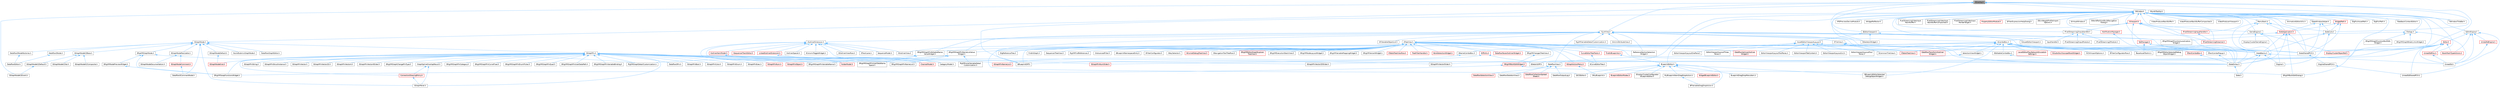 digraph "SOverlay.h"
{
 // INTERACTIVE_SVG=YES
 // LATEX_PDF_SIZE
  bgcolor="transparent";
  edge [fontname=Helvetica,fontsize=10,labelfontname=Helvetica,labelfontsize=10];
  node [fontname=Helvetica,fontsize=10,shape=box,height=0.2,width=0.4];
  Node1 [id="Node000001",label="SOverlay.h",height=0.2,width=0.4,color="gray40", fillcolor="grey60", style="filled", fontcolor="black",tooltip=" "];
  Node1 -> Node2 [id="edge1_Node000001_Node000002",dir="back",color="steelblue1",style="solid",tooltip=" "];
  Node2 [id="Node000002",label="SEditableComboBox.h",height=0.2,width=0.4,color="grey40", fillcolor="white", style="filled",URL="$d0/d8c/SEditableComboBox_8h.html",tooltip=" "];
  Node2 -> Node3 [id="edge2_Node000002_Node000003",dir="back",color="steelblue1",style="solid",tooltip=" "];
  Node3 [id="Node000003",label="SlateExtras.h",height=0.2,width=0.4,color="grey40", fillcolor="white", style="filled",URL="$d8/dec/SlateExtras_8h.html",tooltip=" "];
  Node3 -> Node4 [id="edge3_Node000003_Node000004",dir="back",color="steelblue1",style="solid",tooltip=" "];
  Node4 [id="Node000004",label="Slate.h",height=0.2,width=0.4,color="grey40", fillcolor="white", style="filled",URL="$d2/dc0/Slate_8h.html",tooltip=" "];
  Node1 -> Node5 [id="edge4_Node000001_Node000005",dir="back",color="steelblue1",style="solid",tooltip=" "];
  Node5 [id="Node000005",label="SEditorViewport.h",height=0.2,width=0.4,color="grey40", fillcolor="white", style="filled",URL="$dd/de0/SEditorViewport_8h.html",tooltip=" "];
  Node5 -> Node6 [id="edge5_Node000005_Node000006",dir="back",color="steelblue1",style="solid",tooltip=" "];
  Node6 [id="Node000006",label="AssetEditorViewportLayout.h",height=0.2,width=0.4,color="grey40", fillcolor="white", style="filled",URL="$df/d46/AssetEditorViewportLayout_8h.html",tooltip=" "];
  Node6 -> Node7 [id="edge6_Node000006_Node000007",dir="back",color="steelblue1",style="solid",tooltip=" "];
  Node7 [id="Node000007",label="BaseAssetToolkit.h",height=0.2,width=0.4,color="grey40", fillcolor="white", style="filled",URL="$d4/d85/BaseAssetToolkit_8h.html",tooltip=" "];
  Node6 -> Node8 [id="edge7_Node000006_Node000008",dir="back",color="steelblue1",style="solid",tooltip=" "];
  Node8 [id="Node000008",label="EditorViewportLayout2x2.h",height=0.2,width=0.4,color="grey40", fillcolor="white", style="filled",URL="$df/dbd/EditorViewportLayout2x2_8h.html",tooltip=" "];
  Node6 -> Node9 [id="edge8_Node000006_Node000009",dir="back",color="steelblue1",style="solid",tooltip=" "];
  Node9 [id="Node000009",label="EditorViewportLayoutFour\lPanes.h",height=0.2,width=0.4,color="grey40", fillcolor="white", style="filled",URL="$d4/d84/EditorViewportLayoutFourPanes_8h.html",tooltip=" "];
  Node6 -> Node10 [id="edge9_Node000006_Node000010",dir="back",color="steelblue1",style="solid",tooltip=" "];
  Node10 [id="Node000010",label="EditorViewportLayoutOnePane.h",height=0.2,width=0.4,color="grey40", fillcolor="white", style="filled",URL="$d2/da6/EditorViewportLayoutOnePane_8h.html",tooltip=" "];
  Node6 -> Node11 [id="edge10_Node000006_Node000011",dir="back",color="steelblue1",style="solid",tooltip=" "];
  Node11 [id="Node000011",label="EditorViewportLayoutThree\lPanes.h",height=0.2,width=0.4,color="grey40", fillcolor="white", style="filled",URL="$d2/d25/EditorViewportLayoutThreePanes_8h.html",tooltip=" "];
  Node6 -> Node12 [id="edge11_Node000006_Node000012",dir="back",color="steelblue1",style="solid",tooltip=" "];
  Node12 [id="Node000012",label="EditorViewportLayoutTwoPanes.h",height=0.2,width=0.4,color="grey40", fillcolor="white", style="filled",URL="$dc/d66/EditorViewportLayoutTwoPanes_8h.html",tooltip=" "];
  Node6 -> Node13 [id="edge12_Node000006_Node000013",dir="back",color="steelblue1",style="solid",tooltip=" "];
  Node13 [id="Node000013",label="EditorViewportTabContent.h",height=0.2,width=0.4,color="grey40", fillcolor="white", style="filled",URL="$d9/da4/EditorViewportTabContent_8h.html",tooltip=" "];
  Node5 -> Node14 [id="edge13_Node000005_Node000014",dir="back",color="steelblue1",style="solid",tooltip=" "];
  Node14 [id="Node000014",label="SAssetEditorViewport.h",height=0.2,width=0.4,color="grey40", fillcolor="white", style="filled",URL="$df/d5a/SAssetEditorViewport_8h.html",tooltip=" "];
  Node5 -> Node15 [id="edge14_Node000005_Node000015",dir="back",color="steelblue1",style="solid",tooltip=" "];
  Node15 [id="Node000015",label="SSkeletonWidget.h",height=0.2,width=0.4,color="grey40", fillcolor="white", style="filled",URL="$dd/da7/SSkeletonWidget_8h.html",tooltip=" "];
  Node1 -> Node16 [id="edge15_Node000001_Node000016",dir="back",color="steelblue1",style="solid",tooltip=" "];
  Node16 [id="Node000016",label="SGraphNode.h",height=0.2,width=0.4,color="grey40", fillcolor="white", style="filled",URL="$d2/d30/SGraphNode_8h.html",tooltip=" "];
  Node16 -> Node17 [id="edge16_Node000016_Node000017",dir="back",color="steelblue1",style="solid",tooltip=" "];
  Node17 [id="Node000017",label="DataflowGraphEditor.h",height=0.2,width=0.4,color="grey40", fillcolor="white", style="filled",URL="$d4/dfa/DataflowGraphEditor_8h.html",tooltip=" "];
  Node16 -> Node18 [id="edge17_Node000016_Node000018",dir="back",color="steelblue1",style="solid",tooltip=" "];
  Node18 [id="Node000018",label="DataflowSCommentNode.h",height=0.2,width=0.4,color="grey40", fillcolor="white", style="filled",URL="$de/dd7/DataflowSCommentNode_8h.html",tooltip=" "];
  Node16 -> Node19 [id="edge18_Node000016_Node000019",dir="back",color="steelblue1",style="solid",tooltip=" "];
  Node19 [id="Node000019",label="DataflowSNode.h",height=0.2,width=0.4,color="grey40", fillcolor="white", style="filled",URL="$d8/d5a/DataflowSNode_8h.html",tooltip=" "];
  Node19 -> Node20 [id="edge19_Node000019_Node000020",dir="back",color="steelblue1",style="solid",tooltip=" "];
  Node20 [id="Node000020",label="DataflowEditor.h",height=0.2,width=0.4,color="grey40", fillcolor="white", style="filled",URL="$d9/d93/DataflowEditor_8h.html",tooltip=" "];
  Node16 -> Node21 [id="edge20_Node000016_Node000021",dir="back",color="steelblue1",style="solid",tooltip=" "];
  Node21 [id="Node000021",label="DataflowSNodeFactories.h",height=0.2,width=0.4,color="grey40", fillcolor="white", style="filled",URL="$dc/d28/DataflowSNodeFactories_8h.html",tooltip=" "];
  Node21 -> Node20 [id="edge21_Node000021_Node000020",dir="back",color="steelblue1",style="solid",tooltip=" "];
  Node16 -> Node22 [id="edge22_Node000016_Node000022",dir="back",color="steelblue1",style="solid",tooltip=" "];
  Node22 [id="Node000022",label="SGraphNodeDefault.h",height=0.2,width=0.4,color="grey40", fillcolor="white", style="filled",URL="$de/daa/SGraphNodeDefault_8h.html",tooltip=" "];
  Node22 -> Node23 [id="edge23_Node000022_Node000023",dir="back",color="steelblue1",style="solid",tooltip=" "];
  Node23 [id="Node000023",label="SGraphNodeKnot.h",height=0.2,width=0.4,color="red", fillcolor="#FFF0F0", style="filled",URL="$da/da5/SGraphNodeKnot_8h.html",tooltip=" "];
  Node16 -> Node25 [id="edge24_Node000016_Node000025",dir="back",color="steelblue1",style="solid",tooltip=" "];
  Node25 [id="Node000025",label="SGraphNodeK2Base.h",height=0.2,width=0.4,color="grey40", fillcolor="white", style="filled",URL="$de/d4a/SGraphNodeK2Base_8h.html",tooltip=" "];
  Node25 -> Node26 [id="edge25_Node000025_Node000026",dir="back",color="steelblue1",style="solid",tooltip=" "];
  Node26 [id="Node000026",label="SGraphNodeK2Composite.h",height=0.2,width=0.4,color="grey40", fillcolor="white", style="filled",URL="$d9/d1f/SGraphNodeK2Composite_8h.html",tooltip=" "];
  Node25 -> Node27 [id="edge26_Node000025_Node000027",dir="back",color="steelblue1",style="solid",tooltip=" "];
  Node27 [id="Node000027",label="SGraphNodeK2Default.h",height=0.2,width=0.4,color="grey40", fillcolor="white", style="filled",URL="$d6/dba/SGraphNodeK2Default_8h.html",tooltip=" "];
  Node27 -> Node28 [id="edge27_Node000027_Node000028",dir="back",color="steelblue1",style="solid",tooltip=" "];
  Node28 [id="Node000028",label="SGraphNodeK2Event.h",height=0.2,width=0.4,color="grey40", fillcolor="white", style="filled",URL="$de/d09/SGraphNodeK2Event_8h.html",tooltip=" "];
  Node25 -> Node29 [id="edge28_Node000025_Node000029",dir="back",color="steelblue1",style="solid",tooltip=" "];
  Node29 [id="Node000029",label="SGraphNodeK2Var.h",height=0.2,width=0.4,color="grey40", fillcolor="white", style="filled",URL="$d3/d75/SGraphNodeK2Var_8h.html",tooltip=" "];
  Node16 -> Node30 [id="edge29_Node000016_Node000030",dir="back",color="steelblue1",style="solid",tooltip=" "];
  Node30 [id="Node000030",label="SGraphNodeResizable.h",height=0.2,width=0.4,color="grey40", fillcolor="white", style="filled",URL="$da/d09/SGraphNodeResizable_8h.html",tooltip=" "];
  Node30 -> Node31 [id="edge30_Node000030_Node000031",dir="back",color="steelblue1",style="solid",tooltip=" "];
  Node31 [id="Node000031",label="SGraphNodeComment.h",height=0.2,width=0.4,color="red", fillcolor="#FFF0F0", style="filled",URL="$d7/db6/SGraphNodeComment_8h.html",tooltip=" "];
  Node31 -> Node18 [id="edge31_Node000031_Node000018",dir="back",color="steelblue1",style="solid",tooltip=" "];
  Node30 -> Node33 [id="edge32_Node000030_Node000033",dir="back",color="steelblue1",style="solid",tooltip=" "];
  Node33 [id="Node000033",label="SGraphNodeDocumentation.h",height=0.2,width=0.4,color="grey40", fillcolor="white", style="filled",URL="$de/d42/SGraphNodeDocumentation_8h.html",tooltip=" "];
  Node16 -> Node34 [id="edge33_Node000016_Node000034",dir="back",color="steelblue1",style="solid",tooltip=" "];
  Node34 [id="Node000034",label="SGraphPanel.h",height=0.2,width=0.4,color="grey40", fillcolor="white", style="filled",URL="$d2/dcf/SGraphPanel_8h.html",tooltip=" "];
  Node16 -> Node35 [id="edge34_Node000016_Node000035",dir="back",color="steelblue1",style="solid",tooltip=" "];
  Node35 [id="Node000035",label="SGraphPin.h",height=0.2,width=0.4,color="grey40", fillcolor="white", style="filled",URL="$d1/dd1/SGraphPin_8h.html",tooltip=" "];
  Node35 -> Node36 [id="edge35_Node000035_Node000036",dir="back",color="steelblue1",style="solid",tooltip=" "];
  Node36 [id="Node000036",label="ConnectionDrawingPolicy.h",height=0.2,width=0.4,color="red", fillcolor="#FFF0F0", style="filled",URL="$d5/dc8/ConnectionDrawingPolicy_8h.html",tooltip=" "];
  Node36 -> Node34 [id="edge36_Node000036_Node000034",dir="back",color="steelblue1",style="solid",tooltip=" "];
  Node35 -> Node41 [id="edge37_Node000035_Node000041",dir="back",color="steelblue1",style="solid",tooltip=" "];
  Node41 [id="Node000041",label="DataflowSPin.h",height=0.2,width=0.4,color="grey40", fillcolor="white", style="filled",URL="$d2/de1/DataflowSPin_8h.html",tooltip=" "];
  Node35 -> Node42 [id="edge38_Node000035_Node000042",dir="back",color="steelblue1",style="solid",tooltip=" "];
  Node42 [id="Node000042",label="GraphSplineOverlapResult.h",height=0.2,width=0.4,color="grey40", fillcolor="white", style="filled",URL="$dc/d14/GraphSplineOverlapResult_8h.html",tooltip=" "];
  Node42 -> Node36 [id="edge39_Node000042_Node000036",dir="back",color="steelblue1",style="solid",tooltip=" "];
  Node42 -> Node34 [id="edge40_Node000042_Node000034",dir="back",color="steelblue1",style="solid",tooltip=" "];
  Node35 -> Node43 [id="edge41_Node000035_Node000043",dir="back",color="steelblue1",style="solid",tooltip=" "];
  Node43 [id="Node000043",label="RigVMGraphDetailCustomization.h",height=0.2,width=0.4,color="grey40", fillcolor="white", style="filled",URL="$da/d8c/RigVMGraphDetailCustomization_8h.html",tooltip=" "];
  Node35 -> Node23 [id="edge42_Node000035_Node000023",dir="back",color="steelblue1",style="solid",tooltip=" "];
  Node35 -> Node34 [id="edge43_Node000035_Node000034",dir="back",color="steelblue1",style="solid",tooltip=" "];
  Node35 -> Node44 [id="edge44_Node000035_Node000044",dir="back",color="steelblue1",style="solid",tooltip=" "];
  Node44 [id="Node000044",label="SGraphPinBool.h",height=0.2,width=0.4,color="grey40", fillcolor="white", style="filled",URL="$d8/d82/SGraphPinBool_8h.html",tooltip=" "];
  Node35 -> Node45 [id="edge45_Node000035_Node000045",dir="back",color="steelblue1",style="solid",tooltip=" "];
  Node45 [id="Node000045",label="SGraphPinColor.h",height=0.2,width=0.4,color="grey40", fillcolor="white", style="filled",URL="$dd/d8d/SGraphPinColor_8h.html",tooltip=" "];
  Node35 -> Node46 [id="edge46_Node000035_Node000046",dir="back",color="steelblue1",style="solid",tooltip=" "];
  Node46 [id="Node000046",label="SGraphPinEnum.h",height=0.2,width=0.4,color="grey40", fillcolor="white", style="filled",URL="$dc/d1a/SGraphPinEnum_8h.html",tooltip=" "];
  Node35 -> Node47 [id="edge47_Node000035_Node000047",dir="back",color="steelblue1",style="solid",tooltip=" "];
  Node47 [id="Node000047",label="SGraphPinExec.h",height=0.2,width=0.4,color="grey40", fillcolor="white", style="filled",URL="$d1/d4c/SGraphPinExec_8h.html",tooltip=" "];
  Node35 -> Node48 [id="edge48_Node000035_Node000048",dir="back",color="steelblue1",style="solid",tooltip=" "];
  Node48 [id="Node000048",label="SGraphPinNameList.h",height=0.2,width=0.4,color="red", fillcolor="#FFF0F0", style="filled",URL="$d4/d09/SGraphPinNameList_8h.html",tooltip=" "];
  Node35 -> Node50 [id="edge49_Node000035_Node000050",dir="back",color="steelblue1",style="solid",tooltip=" "];
  Node50 [id="Node000050",label="SGraphPinNum.h",height=0.2,width=0.4,color="red", fillcolor="#FFF0F0", style="filled",URL="$d7/da4/SGraphPinNum_8h.html",tooltip=" "];
  Node35 -> Node52 [id="edge50_Node000035_Node000052",dir="back",color="steelblue1",style="solid",tooltip=" "];
  Node52 [id="Node000052",label="SGraphPinNumSlider.h",height=0.2,width=0.4,color="red", fillcolor="#FFF0F0", style="filled",URL="$d5/d00/SGraphPinNumSlider_8h.html",tooltip=" "];
  Node35 -> Node54 [id="edge51_Node000035_Node000054",dir="back",color="steelblue1",style="solid",tooltip=" "];
  Node54 [id="Node000054",label="SGraphPinObject.h",height=0.2,width=0.4,color="red", fillcolor="#FFF0F0", style="filled",URL="$da/dd6/SGraphPinObject_8h.html",tooltip=" "];
  Node35 -> Node56 [id="edge52_Node000035_Node000056",dir="back",color="steelblue1",style="solid",tooltip=" "];
  Node56 [id="Node000056",label="SGraphPinString.h",height=0.2,width=0.4,color="grey40", fillcolor="white", style="filled",URL="$d0/d49/SGraphPinString_8h.html",tooltip=" "];
  Node35 -> Node57 [id="edge53_Node000035_Node000057",dir="back",color="steelblue1",style="solid",tooltip=" "];
  Node57 [id="Node000057",label="SGraphPinStructInstance.h",height=0.2,width=0.4,color="grey40", fillcolor="white", style="filled",URL="$db/d8b/SGraphPinStructInstance_8h.html",tooltip=" "];
  Node35 -> Node58 [id="edge54_Node000035_Node000058",dir="back",color="steelblue1",style="solid",tooltip=" "];
  Node58 [id="Node000058",label="SGraphPinVector.h",height=0.2,width=0.4,color="grey40", fillcolor="white", style="filled",URL="$d8/de7/SGraphPinVector_8h.html",tooltip=" "];
  Node35 -> Node59 [id="edge55_Node000035_Node000059",dir="back",color="steelblue1",style="solid",tooltip=" "];
  Node59 [id="Node000059",label="SGraphPinVector2D.h",height=0.2,width=0.4,color="grey40", fillcolor="white", style="filled",URL="$d7/d67/SGraphPinVector2D_8h.html",tooltip=" "];
  Node35 -> Node60 [id="edge56_Node000035_Node000060",dir="back",color="steelblue1",style="solid",tooltip=" "];
  Node60 [id="Node000060",label="SGraphPinVector2DSlider.h",height=0.2,width=0.4,color="grey40", fillcolor="white", style="filled",URL="$d7/d05/SGraphPinVector2DSlider_8h.html",tooltip=" "];
  Node35 -> Node61 [id="edge57_Node000035_Node000061",dir="back",color="steelblue1",style="solid",tooltip=" "];
  Node61 [id="Node000061",label="SGraphPinVector4.h",height=0.2,width=0.4,color="grey40", fillcolor="white", style="filled",URL="$d4/d94/SGraphPinVector4_8h.html",tooltip=" "];
  Node35 -> Node62 [id="edge58_Node000035_Node000062",dir="back",color="steelblue1",style="solid",tooltip=" "];
  Node62 [id="Node000062",label="SGraphPinVector4Slider.h",height=0.2,width=0.4,color="grey40", fillcolor="white", style="filled",URL="$d9/db8/SGraphPinVector4Slider_8h.html",tooltip=" "];
  Node35 -> Node63 [id="edge59_Node000035_Node000063",dir="back",color="steelblue1",style="solid",tooltip=" "];
  Node63 [id="Node000063",label="SGraphPinVectorSlider.h",height=0.2,width=0.4,color="grey40", fillcolor="white", style="filled",URL="$dc/d38/SGraphPinVectorSlider_8h.html",tooltip=" "];
  Node35 -> Node64 [id="edge60_Node000035_Node000064",dir="back",color="steelblue1",style="solid",tooltip=" "];
  Node64 [id="Node000064",label="SRigVMGraphChangePinType.h",height=0.2,width=0.4,color="grey40", fillcolor="white", style="filled",URL="$d4/da7/SRigVMGraphChangePinType_8h.html",tooltip=" "];
  Node35 -> Node65 [id="edge61_Node000035_Node000065",dir="back",color="steelblue1",style="solid",tooltip=" "];
  Node65 [id="Node000065",label="SRigVMGraphPinCategory.h",height=0.2,width=0.4,color="grey40", fillcolor="white", style="filled",URL="$da/d67/SRigVMGraphPinCategory_8h.html",tooltip=" "];
  Node35 -> Node66 [id="edge62_Node000035_Node000066",dir="back",color="steelblue1",style="solid",tooltip=" "];
  Node66 [id="Node000066",label="SRigVMGraphPinCurveFloat.h",height=0.2,width=0.4,color="grey40", fillcolor="white", style="filled",URL="$d3/d13/SRigVMGraphPinCurveFloat_8h.html",tooltip=" "];
  Node35 -> Node67 [id="edge63_Node000035_Node000067",dir="back",color="steelblue1",style="solid",tooltip=" "];
  Node67 [id="Node000067",label="SRigVMGraphPinEnumPicker.h",height=0.2,width=0.4,color="grey40", fillcolor="white", style="filled",URL="$d9/dd1/SRigVMGraphPinEnumPicker_8h.html",tooltip=" "];
  Node35 -> Node68 [id="edge64_Node000035_Node000068",dir="back",color="steelblue1",style="solid",tooltip=" "];
  Node68 [id="Node000068",label="SRigVMGraphPinNameList.h",height=0.2,width=0.4,color="grey40", fillcolor="white", style="filled",URL="$d7/dfc/SRigVMGraphPinNameList_8h.html",tooltip=" "];
  Node35 -> Node69 [id="edge65_Node000035_Node000069",dir="back",color="steelblue1",style="solid",tooltip=" "];
  Node69 [id="Node000069",label="SRigVMGraphPinQuat.h",height=0.2,width=0.4,color="grey40", fillcolor="white", style="filled",URL="$de/dda/SRigVMGraphPinQuat_8h.html",tooltip=" "];
  Node35 -> Node70 [id="edge66_Node000035_Node000070",dir="back",color="steelblue1",style="solid",tooltip=" "];
  Node70 [id="Node000070",label="SRigVMGraphPinUserDataName\lSpace.h",height=0.2,width=0.4,color="grey40", fillcolor="white", style="filled",URL="$d7/dfd/SRigVMGraphPinUserDataNameSpace_8h.html",tooltip=" "];
  Node35 -> Node71 [id="edge67_Node000035_Node000071",dir="back",color="steelblue1",style="solid",tooltip=" "];
  Node71 [id="Node000071",label="SRigVMGraphPinUserDataPath.h",height=0.2,width=0.4,color="grey40", fillcolor="white", style="filled",URL="$d5/d31/SRigVMGraphPinUserDataPath_8h.html",tooltip=" "];
  Node35 -> Node72 [id="edge68_Node000035_Node000072",dir="back",color="steelblue1",style="solid",tooltip=" "];
  Node72 [id="Node000072",label="SRigVMGraphPinVariableBinding.h",height=0.2,width=0.4,color="grey40", fillcolor="white", style="filled",URL="$db/dca/SRigVMGraphPinVariableBinding_8h.html",tooltip=" "];
  Node35 -> Node73 [id="edge69_Node000035_Node000073",dir="back",color="steelblue1",style="solid",tooltip=" "];
  Node73 [id="Node000073",label="SRigVMGraphPinVariableName.h",height=0.2,width=0.4,color="grey40", fillcolor="white", style="filled",URL="$d0/da1/SRigVMGraphPinVariableName_8h.html",tooltip=" "];
  Node35 -> Node74 [id="edge70_Node000035_Node000074",dir="back",color="steelblue1",style="solid",tooltip=" "];
  Node74 [id="Node000074",label="SRigVMSwapFunctionsWidget.h",height=0.2,width=0.4,color="grey40", fillcolor="white", style="filled",URL="$d0/da2/SRigVMSwapFunctionsWidget_8h.html",tooltip=" "];
  Node16 -> Node75 [id="edge71_Node000016_Node000075",dir="back",color="steelblue1",style="solid",tooltip=" "];
  Node75 [id="Node000075",label="SRigVMGraphNode.h",height=0.2,width=0.4,color="grey40", fillcolor="white", style="filled",URL="$d0/d1e/SRigVMGraphNode_8h.html",tooltip=" "];
  Node75 -> Node43 [id="edge72_Node000075_Node000043",dir="back",color="steelblue1",style="solid",tooltip=" "];
  Node75 -> Node76 [id="edge73_Node000075_Node000076",dir="back",color="steelblue1",style="solid",tooltip=" "];
  Node76 [id="Node000076",label="SRigVMNodePreviewWidget.h",height=0.2,width=0.4,color="grey40", fillcolor="white", style="filled",URL="$d5/d72/SRigVMNodePreviewWidget_8h.html",tooltip=" "];
  Node76 -> Node74 [id="edge74_Node000076_Node000074",dir="back",color="steelblue1",style="solid",tooltip=" "];
  Node75 -> Node74 [id="edge75_Node000075_Node000074",dir="back",color="steelblue1",style="solid",tooltip=" "];
  Node16 -> Node77 [id="edge76_Node000016_Node000077",dir="back",color="steelblue1",style="solid",tooltip=" "];
  Node77 [id="Node000077",label="SoundSubmixGraphNode.h",height=0.2,width=0.4,color="grey40", fillcolor="white", style="filled",URL="$d5/d09/SoundSubmixGraphNode_8h.html",tooltip=" "];
  Node1 -> Node28 [id="edge77_Node000001_Node000028",dir="back",color="steelblue1",style="solid",tooltip=" "];
  Node1 -> Node78 [id="edge78_Node000001_Node000078",dir="back",color="steelblue1",style="solid",tooltip=" "];
  Node78 [id="Node000078",label="SListView.h",height=0.2,width=0.4,color="grey40", fillcolor="white", style="filled",URL="$db/db5/SListView_8h.html",tooltip=" "];
  Node78 -> Node79 [id="edge79_Node000078_Node000079",dir="back",color="steelblue1",style="solid",tooltip=" "];
  Node79 [id="Node000079",label="DataflowView.h",height=0.2,width=0.4,color="grey40", fillcolor="white", style="filled",URL="$d4/d2e/DataflowView_8h.html",tooltip=" "];
  Node79 -> Node80 [id="edge80_Node000079_Node000080",dir="back",color="steelblue1",style="solid",tooltip=" "];
  Node80 [id="Node000080",label="DataflowCollectionSpread\lSheet.h",height=0.2,width=0.4,color="red", fillcolor="#FFF0F0", style="filled",URL="$da/da7/DataflowCollectionSpreadSheet_8h.html",tooltip=" "];
  Node79 -> Node82 [id="edge81_Node000079_Node000082",dir="back",color="steelblue1",style="solid",tooltip=" "];
  Node82 [id="Node000082",label="DataflowOutputLog.h",height=0.2,width=0.4,color="grey40", fillcolor="white", style="filled",URL="$df/d1e/DataflowOutputLog_8h.html",tooltip=" "];
  Node79 -> Node83 [id="edge82_Node000079_Node000083",dir="back",color="steelblue1",style="solid",tooltip=" "];
  Node83 [id="Node000083",label="DataflowSelectionView.h",height=0.2,width=0.4,color="red", fillcolor="#FFF0F0", style="filled",URL="$d6/d34/DataflowSelectionView_8h.html",tooltip=" "];
  Node79 -> Node84 [id="edge83_Node000079_Node000084",dir="back",color="steelblue1",style="solid",tooltip=" "];
  Node84 [id="Node000084",label="DataflowSkeletonView.h",height=0.2,width=0.4,color="grey40", fillcolor="white", style="filled",URL="$d7/df7/DataflowSkeletonView_8h.html",tooltip=" "];
  Node78 -> Node85 [id="edge84_Node000078_Node000085",dir="back",color="steelblue1",style="solid",tooltip=" "];
  Node85 [id="Node000085",label="IOutlinerExtension.h",height=0.2,width=0.4,color="grey40", fillcolor="white", style="filled",URL="$db/d1a/IOutlinerExtension_8h.html",tooltip=" "];
  Node85 -> Node86 [id="edge85_Node000085_Node000086",dir="back",color="steelblue1",style="solid",tooltip=" "];
  Node86 [id="Node000086",label="CategoryModel.h",height=0.2,width=0.4,color="grey40", fillcolor="white", style="filled",URL="$db/dfe/CategoryModel_8h.html",tooltip=" "];
  Node85 -> Node87 [id="edge86_Node000085_Node000087",dir="back",color="steelblue1",style="solid",tooltip=" "];
  Node87 [id="Node000087",label="ChannelModel.h",height=0.2,width=0.4,color="red", fillcolor="#FFF0F0", style="filled",URL="$de/d30/ChannelModel_8h.html",tooltip=" "];
  Node85 -> Node89 [id="edge87_Node000085_Node000089",dir="back",color="steelblue1",style="solid",tooltip=" "];
  Node89 [id="Node000089",label="FolderModel.h",height=0.2,width=0.4,color="red", fillcolor="#FFF0F0", style="filled",URL="$d4/d1d/FolderModel_8h.html",tooltip=" "];
  Node85 -> Node91 [id="edge88_Node000085_Node000091",dir="back",color="steelblue1",style="solid",tooltip=" "];
  Node91 [id="Node000091",label="ISequencerTrackEditor.h",height=0.2,width=0.4,color="red", fillcolor="#FFF0F0", style="filled",URL="$df/dca/ISequencerTrackEditor_8h.html",tooltip=" "];
  Node85 -> Node122 [id="edge89_Node000085_Node000122",dir="back",color="steelblue1",style="solid",tooltip=" "];
  Node122 [id="Node000122",label="LinkedOutlinerExtension.h",height=0.2,width=0.4,color="red", fillcolor="#FFF0F0", style="filled",URL="$da/d0f/LinkedOutlinerExtension_8h.html",tooltip=" "];
  Node122 -> Node86 [id="edge90_Node000122_Node000086",dir="back",color="steelblue1",style="solid",tooltip=" "];
  Node122 -> Node87 [id="edge91_Node000122_Node000087",dir="back",color="steelblue1",style="solid",tooltip=" "];
  Node85 -> Node136 [id="edge92_Node000085_Node000136",dir="back",color="steelblue1",style="solid",tooltip=" "];
  Node136 [id="Node000136",label="OutlinerItemModel.h",height=0.2,width=0.4,color="red", fillcolor="#FFF0F0", style="filled",URL="$da/dbf/OutlinerItemModel_8h.html",tooltip=" "];
  Node136 -> Node86 [id="edge93_Node000136_Node000086",dir="back",color="steelblue1",style="solid",tooltip=" "];
  Node136 -> Node87 [id="edge94_Node000136_Node000087",dir="back",color="steelblue1",style="solid",tooltip=" "];
  Node136 -> Node89 [id="edge95_Node000136_Node000089",dir="back",color="steelblue1",style="solid",tooltip=" "];
  Node85 -> Node138 [id="edge96_Node000085_Node000138",dir="back",color="steelblue1",style="solid",tooltip=" "];
  Node138 [id="Node000138",label="OutlinerSpacer.h",height=0.2,width=0.4,color="grey40", fillcolor="white", style="filled",URL="$dd/d3e/OutlinerSpacer_8h.html",tooltip=" "];
  Node85 -> Node139 [id="edge97_Node000085_Node000139",dir="back",color="steelblue1",style="solid",tooltip=" "];
  Node139 [id="Node000139",label="SColumnToggleWidget.h",height=0.2,width=0.4,color="grey40", fillcolor="white", style="filled",URL="$de/d8d/SColumnToggleWidget_8h.html",tooltip=" "];
  Node85 -> Node140 [id="edge98_Node000085_Node000140",dir="back",color="steelblue1",style="solid",tooltip=" "];
  Node140 [id="Node000140",label="SOutlinerView.h",height=0.2,width=0.4,color="grey40", fillcolor="white", style="filled",URL="$d5/de1/SOutlinerView_8h.html",tooltip=" "];
  Node85 -> Node141 [id="edge99_Node000085_Node000141",dir="back",color="steelblue1",style="solid",tooltip=" "];
  Node141 [id="Node000141",label="SOutlinerViewRow.h",height=0.2,width=0.4,color="grey40", fillcolor="white", style="filled",URL="$db/de3/SOutlinerViewRow_8h.html",tooltip=" "];
  Node85 -> Node142 [id="edge100_Node000085_Node000142",dir="back",color="steelblue1",style="solid",tooltip=" "];
  Node142 [id="Node000142",label="STrackLane.h",height=0.2,width=0.4,color="grey40", fillcolor="white", style="filled",URL="$d2/d8f/STrackLane_8h.html",tooltip=" "];
  Node85 -> Node143 [id="edge101_Node000085_Node000143",dir="back",color="steelblue1",style="solid",tooltip=" "];
  Node143 [id="Node000143",label="SequenceModel.h",height=0.2,width=0.4,color="grey40", fillcolor="white", style="filled",URL="$d4/d28/SequenceModel_8h.html",tooltip=" "];
  Node78 -> Node144 [id="edge102_Node000078_Node000144",dir="back",color="steelblue1",style="solid",tooltip=" "];
  Node144 [id="Node000144",label="ReferenceSectionSelection\lWidget.h",height=0.2,width=0.4,color="grey40", fillcolor="white", style="filled",URL="$db/d75/ReferenceSectionSelectionWidget_8h.html",tooltip=" "];
  Node78 -> Node145 [id="edge103_Node000078_Node000145",dir="back",color="steelblue1",style="solid",tooltip=" "];
  Node145 [id="Node000145",label="RigVMVariableDetailCustomization.h",height=0.2,width=0.4,color="grey40", fillcolor="white", style="filled",URL="$d3/d24/RigVMVariableDetailCustomization_8h.html",tooltip=" "];
  Node78 -> Node146 [id="edge104_Node000078_Node000146",dir="back",color="steelblue1",style="solid",tooltip=" "];
  Node146 [id="Node000146",label="SAnimAttributeView.h",height=0.2,width=0.4,color="grey40", fillcolor="white", style="filled",URL="$df/d42/SAnimAttributeView_8h.html",tooltip=" "];
  Node78 -> Node147 [id="edge105_Node000078_Node000147",dir="back",color="steelblue1",style="solid",tooltip=" "];
  Node147 [id="Node000147",label="SBlueprintDiff.h",height=0.2,width=0.4,color="grey40", fillcolor="white", style="filled",URL="$de/d6d/SBlueprintDiff_8h.html",tooltip=" "];
  Node78 -> Node148 [id="edge106_Node000078_Node000148",dir="back",color="steelblue1",style="solid",tooltip=" "];
  Node148 [id="Node000148",label="SComboBox.h",height=0.2,width=0.4,color="grey40", fillcolor="white", style="filled",URL="$d2/dd5/SComboBox_8h.html",tooltip=" "];
  Node148 -> Node149 [id="edge107_Node000148_Node000149",dir="back",color="steelblue1",style="solid",tooltip=" "];
  Node149 [id="Node000149",label="DataflowTransformOutliner\lWidget.h",height=0.2,width=0.4,color="red", fillcolor="#FFF0F0", style="filled",URL="$d8/df9/DataflowTransformOutlinerWidget_8h.html",tooltip=" "];
  Node148 -> Node151 [id="edge108_Node000148_Node000151",dir="back",color="steelblue1",style="solid",tooltip=" "];
  Node151 [id="Node000151",label="DataflowVerticesOutliner\lWidget.h",height=0.2,width=0.4,color="red", fillcolor="#FFF0F0", style="filled",URL="$dd/deb/DataflowVerticesOutlinerWidget_8h.html",tooltip=" "];
  Node148 -> Node152 [id="edge109_Node000148_Node000152",dir="back",color="steelblue1",style="solid",tooltip=" "];
  Node152 [id="Node000152",label="LevelEditorPlayNetworkEmulation\lSettings.h",height=0.2,width=0.4,color="red", fillcolor="#FFF0F0", style="filled",URL="$d4/d35/LevelEditorPlayNetworkEmulationSettings_8h.html",tooltip=" "];
  Node148 -> Node157 [id="edge110_Node000148_Node000157",dir="back",color="steelblue1",style="solid",tooltip=" "];
  Node157 [id="Node000157",label="SAudioOscilloscopePanelWidget.h",height=0.2,width=0.4,color="red", fillcolor="#FFF0F0", style="filled",URL="$db/d7e/SAudioOscilloscopePanelWidget_8h.html",tooltip=" "];
  Node148 -> Node160 [id="edge111_Node000148_Node000160",dir="back",color="steelblue1",style="solid",tooltip=" "];
  Node160 [id="Node000160",label="SBlueprintEditorSelected\lDebugObjectWidget.h",height=0.2,width=0.4,color="grey40", fillcolor="white", style="filled",URL="$de/d6c/SBlueprintEditorSelectedDebugObjectWidget_8h.html",tooltip=" "];
  Node148 -> Node161 [id="edge112_Node000148_Node000161",dir="back",color="steelblue1",style="solid",tooltip=" "];
  Node161 [id="Node000161",label="SCSVImportOptions.h",height=0.2,width=0.4,color="grey40", fillcolor="white", style="filled",URL="$d7/dfe/SCSVImportOptions_8h.html",tooltip=" "];
  Node148 -> Node2 [id="edge113_Node000148_Node000002",dir="back",color="steelblue1",style="solid",tooltip=" "];
  Node148 -> Node162 [id="edge114_Node000148_Node000162",dir="back",color="steelblue1",style="solid",tooltip=" "];
  Node162 [id="Node000162",label="SFilterConfiguratorRow.h",height=0.2,width=0.4,color="grey40", fillcolor="white", style="filled",URL="$d2/d18/SFilterConfiguratorRow_8h.html",tooltip=" "];
  Node148 -> Node163 [id="edge115_Node000148_Node000163",dir="back",color="steelblue1",style="solid",tooltip=" "];
  Node163 [id="Node000163",label="SNameComboBox.h",height=0.2,width=0.4,color="grey40", fillcolor="white", style="filled",URL="$d8/d4b/SNameComboBox_8h.html",tooltip=" "];
  Node163 -> Node48 [id="edge116_Node000163_Node000048",dir="back",color="steelblue1",style="solid",tooltip=" "];
  Node148 -> Node164 [id="edge117_Node000148_Node000164",dir="back",color="steelblue1",style="solid",tooltip=" "];
  Node164 [id="Node000164",label="SRigVMEditorSelectedDebug\lObjectWidget.h",height=0.2,width=0.4,color="grey40", fillcolor="white", style="filled",URL="$d9/dcd/SRigVMEditorSelectedDebugObjectWidget_8h.html",tooltip=" "];
  Node148 -> Node165 [id="edge118_Node000148_Node000165",dir="back",color="steelblue1",style="solid",tooltip=" "];
  Node165 [id="Node000165",label="SRigVMGraphPinEditableName\lValueWidget.h",height=0.2,width=0.4,color="grey40", fillcolor="white", style="filled",URL="$da/d0c/SRigVMGraphPinEditableNameValueWidget_8h.html",tooltip=" "];
  Node165 -> Node70 [id="edge119_Node000165_Node000070",dir="back",color="steelblue1",style="solid",tooltip=" "];
  Node165 -> Node73 [id="edge120_Node000165_Node000073",dir="back",color="steelblue1",style="solid",tooltip=" "];
  Node148 -> Node166 [id="edge121_Node000148_Node000166",dir="back",color="steelblue1",style="solid",tooltip=" "];
  Node166 [id="Node000166",label="SRigVMGraphPinNameListValue\lWidget.h",height=0.2,width=0.4,color="grey40", fillcolor="white", style="filled",URL="$dc/dac/SRigVMGraphPinNameListValueWidget_8h.html",tooltip=" "];
  Node166 -> Node43 [id="edge122_Node000166_Node000043",dir="back",color="steelblue1",style="solid",tooltip=" "];
  Node166 -> Node167 [id="edge123_Node000166_Node000167",dir="back",color="steelblue1",style="solid",tooltip=" "];
  Node167 [id="Node000167",label="RigVMLocalVariableDetail\lCustomization.h",height=0.2,width=0.4,color="grey40", fillcolor="white", style="filled",URL="$de/de8/RigVMLocalVariableDetailCustomization_8h.html",tooltip=" "];
  Node166 -> Node68 [id="edge124_Node000166_Node000068",dir="back",color="steelblue1",style="solid",tooltip=" "];
  Node148 -> Node168 [id="edge125_Node000148_Node000168",dir="back",color="steelblue1",style="solid",tooltip=" "];
  Node168 [id="Node000168",label="STableTreeView.h",height=0.2,width=0.4,color="red", fillcolor="#FFF0F0", style="filled",URL="$dd/d46/STableTreeView_8h.html",tooltip=" "];
  Node148 -> Node171 [id="edge126_Node000148_Node000171",dir="back",color="steelblue1",style="solid",tooltip=" "];
  Node171 [id="Node000171",label="STextComboBox.h",height=0.2,width=0.4,color="red", fillcolor="#FFF0F0", style="filled",URL="$d6/d14/STextComboBox_8h.html",tooltip=" "];
  Node171 -> Node3 [id="edge127_Node000171_Node000003",dir="back",color="steelblue1",style="solid",tooltip=" "];
  Node148 -> Node173 [id="edge128_Node000148_Node000173",dir="back",color="steelblue1",style="solid",tooltip=" "];
  Node173 [id="Node000173",label="STextComboPopup.h",height=0.2,width=0.4,color="grey40", fillcolor="white", style="filled",URL="$d1/d76/STextComboPopup_8h.html",tooltip=" "];
  Node173 -> Node3 [id="edge129_Node000173_Node000003",dir="back",color="steelblue1",style="solid",tooltip=" "];
  Node148 -> Node174 [id="edge130_Node000148_Node000174",dir="back",color="steelblue1",style="solid",tooltip=" "];
  Node174 [id="Node000174",label="SelectionViewWidget.h",height=0.2,width=0.4,color="grey40", fillcolor="white", style="filled",URL="$dc/db5/SelectionViewWidget_8h.html",tooltip=" "];
  Node174 -> Node79 [id="edge131_Node000174_Node000079",dir="back",color="steelblue1",style="solid",tooltip=" "];
  Node148 -> Node175 [id="edge132_Node000148_Node000175",dir="back",color="steelblue1",style="solid",tooltip=" "];
  Node175 [id="Node000175",label="SlateBasics.h",height=0.2,width=0.4,color="grey40", fillcolor="white", style="filled",URL="$da/d2f/SlateBasics_8h.html",tooltip=" "];
  Node175 -> Node176 [id="edge133_Node000175_Node000176",dir="back",color="steelblue1",style="solid",tooltip=" "];
  Node176 [id="Node000176",label="Engine.h",height=0.2,width=0.4,color="grey40", fillcolor="white", style="filled",URL="$d1/d34/Public_2Engine_8h.html",tooltip=" "];
  Node175 -> Node4 [id="edge134_Node000175_Node000004",dir="back",color="steelblue1",style="solid",tooltip=" "];
  Node175 -> Node3 [id="edge135_Node000175_Node000003",dir="back",color="steelblue1",style="solid",tooltip=" "];
  Node175 -> Node155 [id="edge136_Node000175_Node000155",dir="back",color="steelblue1",style="solid",tooltip=" "];
  Node155 [id="Node000155",label="UnrealEd.h",height=0.2,width=0.4,color="grey40", fillcolor="white", style="filled",URL="$d2/d5f/UnrealEd_8h.html",tooltip=" "];
  Node148 -> Node3 [id="edge137_Node000148_Node000003",dir="back",color="steelblue1",style="solid",tooltip=" "];
  Node148 -> Node177 [id="edge138_Node000148_Node000177",dir="back",color="steelblue1",style="solid",tooltip=" "];
  Node177 [id="Node000177",label="SlateSharedPCH.h",height=0.2,width=0.4,color="grey40", fillcolor="white", style="filled",URL="$d1/dfc/SlateSharedPCH_8h.html",tooltip=" "];
  Node177 -> Node178 [id="edge139_Node000177_Node000178",dir="back",color="steelblue1",style="solid",tooltip=" "];
  Node178 [id="Node000178",label="EngineSharedPCH.h",height=0.2,width=0.4,color="grey40", fillcolor="white", style="filled",URL="$dc/dbb/EngineSharedPCH_8h.html",tooltip=" "];
  Node178 -> Node156 [id="edge140_Node000178_Node000156",dir="back",color="steelblue1",style="solid",tooltip=" "];
  Node156 [id="Node000156",label="UnrealEdSharedPCH.h",height=0.2,width=0.4,color="grey40", fillcolor="white", style="filled",URL="$d1/de6/UnrealEdSharedPCH_8h.html",tooltip=" "];
  Node78 -> Node179 [id="edge141_Node000078_Node000179",dir="back",color="steelblue1",style="solid",tooltip=" "];
  Node179 [id="Node000179",label="SFilterableObjectList.h",height=0.2,width=0.4,color="grey40", fillcolor="white", style="filled",URL="$dc/de4/SFilterableObjectList_8h.html",tooltip=" "];
  Node78 -> Node180 [id="edge142_Node000078_Node000180",dir="back",color="steelblue1",style="solid",tooltip=" "];
  Node180 [id="Node000180",label="SRigVMGraphFunctionLocalization\lWidget.h",height=0.2,width=0.4,color="grey40", fillcolor="white", style="filled",URL="$dd/d59/SRigVMGraphFunctionLocalizationWidget_8h.html",tooltip=" "];
  Node78 -> Node165 [id="edge143_Node000078_Node000165",dir="back",color="steelblue1",style="solid",tooltip=" "];
  Node78 -> Node166 [id="edge144_Node000078_Node000166",dir="back",color="steelblue1",style="solid",tooltip=" "];
  Node78 -> Node15 [id="edge145_Node000078_Node000015",dir="back",color="steelblue1",style="solid",tooltip=" "];
  Node78 -> Node181 [id="edge146_Node000078_Node000181",dir="back",color="steelblue1",style="solid",tooltip=" "];
  Node181 [id="Node000181",label="STileView.h",height=0.2,width=0.4,color="grey40", fillcolor="white", style="filled",URL="$da/dd5/STileView_8h.html",tooltip=" "];
  Node181 -> Node182 [id="edge147_Node000181_Node000182",dir="back",color="steelblue1",style="solid",tooltip=" "];
  Node182 [id="Node000182",label="SCommonTileView.h",height=0.2,width=0.4,color="grey40", fillcolor="white", style="filled",URL="$de/d0c/SCommonTileView_8h.html",tooltip=" "];
  Node181 -> Node175 [id="edge148_Node000181_Node000175",dir="back",color="steelblue1",style="solid",tooltip=" "];
  Node181 -> Node3 [id="edge149_Node000181_Node000003",dir="back",color="steelblue1",style="solid",tooltip=" "];
  Node78 -> Node183 [id="edge150_Node000078_Node000183",dir="back",color="steelblue1",style="solid",tooltip=" "];
  Node183 [id="Node000183",label="STreeView.h",height=0.2,width=0.4,color="grey40", fillcolor="white", style="filled",URL="$de/dea/STreeView_8h.html",tooltip=" "];
  Node183 -> Node184 [id="edge151_Node000183_Node000184",dir="back",color="steelblue1",style="solid",tooltip=" "];
  Node184 [id="Node000184",label="BoneSelectionWidget.h",height=0.2,width=0.4,color="red", fillcolor="#FFF0F0", style="filled",URL="$d4/dd3/BoneSelectionWidget_8h.html",tooltip=" "];
  Node183 -> Node186 [id="edge152_Node000183_Node000186",dir="back",color="steelblue1",style="solid",tooltip=" "];
  Node186 [id="Node000186",label="CurveEditorTreeTraits.h",height=0.2,width=0.4,color="red", fillcolor="#FFF0F0", style="filled",URL="$d4/d4a/CurveEditorTreeTraits_8h.html",tooltip=" "];
  Node186 -> Node187 [id="edge153_Node000186_Node000187",dir="back",color="steelblue1",style="solid",tooltip=" "];
  Node187 [id="Node000187",label="SCurveEditorTree.h",height=0.2,width=0.4,color="grey40", fillcolor="white", style="filled",URL="$da/da4/SCurveEditorTree_8h.html",tooltip=" "];
  Node183 -> Node190 [id="edge154_Node000183_Node000190",dir="back",color="steelblue1",style="solid",tooltip=" "];
  Node190 [id="Node000190",label="DataflowFacesOutlinerWidget.h",height=0.2,width=0.4,color="red", fillcolor="#FFF0F0", style="filled",URL="$d1/d1c/DataflowFacesOutlinerWidget_8h.html",tooltip=" "];
  Node183 -> Node149 [id="edge155_Node000183_Node000149",dir="back",color="steelblue1",style="solid",tooltip=" "];
  Node183 -> Node151 [id="edge156_Node000183_Node000151",dir="back",color="steelblue1",style="solid",tooltip=" "];
  Node183 -> Node191 [id="edge157_Node000183_Node000191",dir="back",color="steelblue1",style="solid",tooltip=" "];
  Node191 [id="Node000191",label="DiffUtils.h",height=0.2,width=0.4,color="red", fillcolor="#FFF0F0", style="filled",URL="$d4/d91/DiffUtils_8h.html",tooltip=" "];
  Node191 -> Node147 [id="edge158_Node000191_Node000147",dir="back",color="steelblue1",style="solid",tooltip=" "];
  Node191 -> Node193 [id="edge159_Node000191_Node000193",dir="back",color="steelblue1",style="solid",tooltip=" "];
  Node193 [id="Node000193",label="SDetailsDiff.h",height=0.2,width=0.4,color="grey40", fillcolor="white", style="filled",URL="$da/d09/SDetailsDiff_8h.html",tooltip=" "];
  Node183 -> Node198 [id="edge160_Node000183_Node000198",dir="back",color="steelblue1",style="solid",tooltip=" "];
  Node198 [id="Node000198",label="DlgReferenceTree.h",height=0.2,width=0.4,color="grey40", fillcolor="white", style="filled",URL="$db/dd3/DlgReferenceTree_8h.html",tooltip=" "];
  Node183 -> Node199 [id="edge161_Node000183_Node000199",dir="back",color="steelblue1",style="solid",tooltip=" "];
  Node199 [id="Node000199",label="FindInBlueprints.h",height=0.2,width=0.4,color="red", fillcolor="#FFF0F0", style="filled",URL="$d0/d27/FindInBlueprints_8h.html",tooltip=" "];
  Node199 -> Node200 [id="edge162_Node000199_Node000200",dir="back",color="steelblue1",style="solid",tooltip=" "];
  Node200 [id="Node000200",label="BlueprintEditor.h",height=0.2,width=0.4,color="grey40", fillcolor="white", style="filled",URL="$df/d7d/BlueprintEditor_8h.html",tooltip=" "];
  Node200 -> Node201 [id="edge163_Node000200_Node000201",dir="back",color="steelblue1",style="solid",tooltip=" "];
  Node201 [id="Node000201",label="BPVariableDragDropAction.h",height=0.2,width=0.4,color="grey40", fillcolor="white", style="filled",URL="$dd/d23/BPVariableDragDropAction_8h.html",tooltip=" "];
  Node200 -> Node202 [id="edge164_Node000200_Node000202",dir="back",color="steelblue1",style="solid",tooltip=" "];
  Node202 [id="Node000202",label="BlueprintDragDropMenuItem.h",height=0.2,width=0.4,color="grey40", fillcolor="white", style="filled",URL="$dc/deb/BlueprintDragDropMenuItem_8h.html",tooltip=" "];
  Node200 -> Node203 [id="edge165_Node000200_Node000203",dir="back",color="steelblue1",style="solid",tooltip=" "];
  Node203 [id="Node000203",label="BlueprintEditorModes.h",height=0.2,width=0.4,color="red", fillcolor="#FFF0F0", style="filled",URL="$d9/d70/BlueprintEditorModes_8h.html",tooltip=" "];
  Node200 -> Node205 [id="edge166_Node000200_Node000205",dir="back",color="steelblue1",style="solid",tooltip=" "];
  Node205 [id="Node000205",label="IDisplayClusterConfigurator\lBlueprintEditor.h",height=0.2,width=0.4,color="grey40", fillcolor="white", style="filled",URL="$dd/d4b/IDisplayClusterConfiguratorBlueprintEditor_8h.html",tooltip=" "];
  Node200 -> Node206 [id="edge167_Node000200_Node000206",dir="back",color="steelblue1",style="solid",tooltip=" "];
  Node206 [id="Node000206",label="MyBlueprintItemDragDropAction.h",height=0.2,width=0.4,color="grey40", fillcolor="white", style="filled",URL="$da/d11/MyBlueprintItemDragDropAction_8h.html",tooltip=" "];
  Node206 -> Node201 [id="edge168_Node000206_Node000201",dir="back",color="steelblue1",style="solid",tooltip=" "];
  Node200 -> Node160 [id="edge169_Node000200_Node000160",dir="back",color="steelblue1",style="solid",tooltip=" "];
  Node200 -> Node207 [id="edge170_Node000200_Node000207",dir="back",color="steelblue1",style="solid",tooltip=" "];
  Node207 [id="Node000207",label="SMyBlueprint.h",height=0.2,width=0.4,color="grey40", fillcolor="white", style="filled",URL="$d3/d34/SMyBlueprint_8h.html",tooltip=" "];
  Node200 -> Node208 [id="edge171_Node000200_Node000208",dir="back",color="steelblue1",style="solid",tooltip=" "];
  Node208 [id="Node000208",label="SSCSEditor.h",height=0.2,width=0.4,color="grey40", fillcolor="white", style="filled",URL="$d0/d2e/SSCSEditor_8h.html",tooltip=" "];
  Node200 -> Node209 [id="edge172_Node000200_Node000209",dir="back",color="steelblue1",style="solid",tooltip=" "];
  Node209 [id="Node000209",label="WidgetBlueprintEditor.h",height=0.2,width=0.4,color="red", fillcolor="#FFF0F0", style="filled",URL="$d6/d04/WidgetBlueprintEditor_8h.html",tooltip=" "];
  Node183 -> Node216 [id="edge173_Node000183_Node000216",dir="back",color="steelblue1",style="solid",tooltip=" "];
  Node216 [id="Node000216",label="FindInGraph.h",height=0.2,width=0.4,color="grey40", fillcolor="white", style="filled",URL="$de/d36/FindInGraph_8h.html",tooltip=" "];
  Node183 -> Node217 [id="edge174_Node000183_Node000217",dir="back",color="steelblue1",style="solid",tooltip=" "];
  Node217 [id="Node000217",label="ISequencerTreeView.h",height=0.2,width=0.4,color="grey40", fillcolor="white", style="filled",URL="$df/db6/ISequencerTreeView_8h.html",tooltip=" "];
  Node183 -> Node144 [id="edge175_Node000183_Node000144",dir="back",color="steelblue1",style="solid",tooltip=" "];
  Node183 -> Node218 [id="edge176_Node000183_Node000218",dir="back",color="steelblue1",style="solid",tooltip=" "];
  Node218 [id="Node000218",label="RigVMFindReferences.h",height=0.2,width=0.4,color="grey40", fillcolor="white", style="filled",URL="$df/da2/RigVMFindReferences_8h.html",tooltip=" "];
  Node183 -> Node219 [id="edge177_Node000183_Node000219",dir="back",color="steelblue1",style="solid",tooltip=" "];
  Node219 [id="Node000219",label="SAdvancedFilter.h",height=0.2,width=0.4,color="grey40", fillcolor="white", style="filled",URL="$d1/d68/SAdvancedFilter_8h.html",tooltip=" "];
  Node183 -> Node147 [id="edge178_Node000183_Node000147",dir="back",color="steelblue1",style="solid",tooltip=" "];
  Node183 -> Node220 [id="edge179_Node000183_Node000220",dir="back",color="steelblue1",style="solid",tooltip=" "];
  Node220 [id="Node000220",label="SBlueprintNamespaceEntry.h",height=0.2,width=0.4,color="grey40", fillcolor="white", style="filled",URL="$d4/d22/SBlueprintNamespaceEntry_8h.html",tooltip=" "];
  Node183 -> Node187 [id="edge180_Node000183_Node000187",dir="back",color="steelblue1",style="solid",tooltip=" "];
  Node183 -> Node221 [id="edge181_Node000183_Node000221",dir="back",color="steelblue1",style="solid",tooltip=" "];
  Node221 [id="Node000221",label="SFilterConfigurator.h",height=0.2,width=0.4,color="grey40", fillcolor="white", style="filled",URL="$d8/d8e/SFilterConfigurator_8h.html",tooltip=" "];
  Node183 -> Node222 [id="edge182_Node000183_Node000222",dir="back",color="steelblue1",style="solid",tooltip=" "];
  Node222 [id="Node000222",label="SGraphActionMenu.h",height=0.2,width=0.4,color="red", fillcolor="#FFF0F0", style="filled",URL="$d0/d9a/SGraphActionMenu_8h.html",tooltip=" "];
  Node222 -> Node207 [id="edge183_Node000222_Node000207",dir="back",color="steelblue1",style="solid",tooltip=" "];
  Node183 -> Node230 [id="edge184_Node000183_Node000230",dir="back",color="steelblue1",style="solid",tooltip=" "];
  Node230 [id="Node000230",label="SKeySelector.h",height=0.2,width=0.4,color="grey40", fillcolor="white", style="filled",URL="$de/d62/SKeySelector_8h.html",tooltip=" "];
  Node183 -> Node231 [id="edge185_Node000183_Node000231",dir="back",color="steelblue1",style="solid",tooltip=" "];
  Node231 [id="Node000231",label="SKismetDebugTreeView.h",height=0.2,width=0.4,color="red", fillcolor="#FFF0F0", style="filled",URL="$dc/df5/SKismetDebugTreeView_8h.html",tooltip=" "];
  Node183 -> Node233 [id="edge186_Node000183_Node000233",dir="back",color="steelblue1",style="solid",tooltip=" "];
  Node233 [id="Node000233",label="SNavigationToolTreeRow.h",height=0.2,width=0.4,color="grey40", fillcolor="white", style="filled",URL="$de/d20/SNavigationToolTreeRow_8h.html",tooltip=" "];
  Node183 -> Node140 [id="edge187_Node000183_Node000140",dir="back",color="steelblue1",style="solid",tooltip=" "];
  Node183 -> Node234 [id="edge188_Node000183_Node000234",dir="back",color="steelblue1",style="solid",tooltip=" "];
  Node234 [id="Node000234",label="SRigVMBulkEditWidget.h",height=0.2,width=0.4,color="red", fillcolor="#FFF0F0", style="filled",URL="$d7/dab/SRigVMBulkEditWidget_8h.html",tooltip=" "];
  Node234 -> Node235 [id="edge189_Node000234_Node000235",dir="back",color="steelblue1",style="solid",tooltip=" "];
  Node235 [id="Node000235",label="SRigVMBulkEditDialog.h",height=0.2,width=0.4,color="grey40", fillcolor="white", style="filled",URL="$dd/d89/SRigVMBulkEditDialog_8h.html",tooltip=" "];
  Node234 -> Node74 [id="edge190_Node000234_Node000074",dir="back",color="steelblue1",style="solid",tooltip=" "];
  Node183 -> Node237 [id="edge191_Node000183_Node000237",dir="back",color="steelblue1",style="solid",tooltip=" "];
  Node237 [id="Node000237",label="SRigVMChangesTreeView.h",height=0.2,width=0.4,color="grey40", fillcolor="white", style="filled",URL="$dd/d83/SRigVMChangesTreeView_8h.html",tooltip=" "];
  Node237 -> Node234 [id="edge192_Node000237_Node000234",dir="back",color="steelblue1",style="solid",tooltip=" "];
  Node183 -> Node226 [id="edge193_Node000183_Node000226",dir="back",color="steelblue1",style="solid",tooltip=" "];
  Node226 [id="Node000226",label="SRigVMEditorGraphExplorer\lTreeView.h",height=0.2,width=0.4,color="red", fillcolor="#FFF0F0", style="filled",URL="$d8/d43/SRigVMEditorGraphExplorerTreeView_8h.html",tooltip=" "];
  Node183 -> Node238 [id="edge194_Node000183_Node000238",dir="back",color="steelblue1",style="solid",tooltip=" "];
  Node238 [id="Node000238",label="SRigVMExecutionStackView.h",height=0.2,width=0.4,color="grey40", fillcolor="white", style="filled",URL="$d9/d2b/SRigVMExecutionStackView_8h.html",tooltip=" "];
  Node183 -> Node239 [id="edge195_Node000183_Node000239",dir="back",color="steelblue1",style="solid",tooltip=" "];
  Node239 [id="Node000239",label="SRigVMNodeLayoutWidget.h",height=0.2,width=0.4,color="grey40", fillcolor="white", style="filled",URL="$dc/da9/SRigVMNodeLayoutWidget_8h.html",tooltip=" "];
  Node183 -> Node240 [id="edge196_Node000183_Node000240",dir="back",color="steelblue1",style="solid",tooltip=" "];
  Node240 [id="Node000240",label="SRigVMVariableMappingWidget.h",height=0.2,width=0.4,color="grey40", fillcolor="white", style="filled",URL="$d0/ddc/SRigVMVariableMappingWidget_8h.html",tooltip=" "];
  Node183 -> Node241 [id="edge197_Node000183_Node000241",dir="back",color="steelblue1",style="solid",tooltip=" "];
  Node241 [id="Node000241",label="SRigVMVariantWidget.h",height=0.2,width=0.4,color="grey40", fillcolor="white", style="filled",URL="$d5/d61/SRigVMVariantWidget_8h.html",tooltip=" "];
  Node183 -> Node208 [id="edge198_Node000183_Node000208",dir="back",color="steelblue1",style="solid",tooltip=" "];
  Node183 -> Node168 [id="edge199_Node000183_Node000168",dir="back",color="steelblue1",style="solid",tooltip=" "];
  Node183 -> Node242 [id="edge200_Node000183_Node000242",dir="back",color="steelblue1",style="solid",tooltip=" "];
  Node242 [id="Node000242",label="STableTreeViewRow.h",height=0.2,width=0.4,color="red", fillcolor="#FFF0F0", style="filled",URL="$d9/dcd/STableTreeViewRow_8h.html",tooltip=" "];
  Node183 -> Node175 [id="edge201_Node000183_Node000175",dir="back",color="steelblue1",style="solid",tooltip=" "];
  Node183 -> Node3 [id="edge202_Node000183_Node000003",dir="back",color="steelblue1",style="solid",tooltip=" "];
  Node183 -> Node177 [id="edge203_Node000183_Node000177",dir="back",color="steelblue1",style="solid",tooltip=" "];
  Node183 -> Node244 [id="edge204_Node000183_Node000244",dir="back",color="steelblue1",style="solid",tooltip=" "];
  Node244 [id="Node000244",label="TreeFilterHandler.h",height=0.2,width=0.4,color="red", fillcolor="#FFF0F0", style="filled",URL="$db/df8/TreeFilterHandler_8h.html",tooltip=" "];
  Node78 -> Node175 [id="edge205_Node000078_Node000175",dir="back",color="steelblue1",style="solid",tooltip=" "];
  Node78 -> Node3 [id="edge206_Node000078_Node000003",dir="back",color="steelblue1",style="solid",tooltip=" "];
  Node78 -> Node177 [id="edge207_Node000078_Node000177",dir="back",color="steelblue1",style="solid",tooltip=" "];
  Node1 -> Node246 [id="edge208_Node000001_Node000246",dir="back",color="steelblue1",style="solid",tooltip=" "];
  Node246 [id="Node000246",label="SSynthTooltip.h",height=0.2,width=0.4,color="grey40", fillcolor="white", style="filled",URL="$de/d36/SSynthTooltip_8h.html",tooltip=" "];
  Node1 -> Node247 [id="edge209_Node000001_Node000247",dir="back",color="steelblue1",style="solid",tooltip=" "];
  Node247 [id="Node000247",label="SWindow.h",height=0.2,width=0.4,color="grey40", fillcolor="white", style="filled",URL="$d2/d6d/SWindow_8h.html",tooltip=" "];
  Node247 -> Node248 [id="edge210_Node000247_Node000248",dir="back",color="steelblue1",style="solid",tooltip=" "];
  Node248 [id="Node000248",label="AnimationEditorUtils.h",height=0.2,width=0.4,color="grey40", fillcolor="white", style="filled",URL="$df/d23/AnimationEditorUtils_8h.html",tooltip=" "];
  Node247 -> Node200 [id="edge211_Node000247_Node000200",dir="back",color="steelblue1",style="solid",tooltip=" "];
  Node247 -> Node249 [id="edge212_Node000247_Node000249",dir="back",color="steelblue1",style="solid",tooltip=" "];
  Node249 [id="Node000249",label="Dialogs.h",height=0.2,width=0.4,color="grey40", fillcolor="white", style="filled",URL="$d2/d5c/Dialogs_8h.html",tooltip=" "];
  Node249 -> Node250 [id="edge213_Node000249_Node000250",dir="back",color="steelblue1",style="solid",tooltip=" "];
  Node250 [id="Node000250",label="SRigVMGraphBreakLinksWidget.h",height=0.2,width=0.4,color="grey40", fillcolor="white", style="filled",URL="$d8/d4a/SRigVMGraphBreakLinksWidget_8h.html",tooltip=" "];
  Node249 -> Node251 [id="edge214_Node000249_Node000251",dir="back",color="steelblue1",style="solid",tooltip=" "];
  Node251 [id="Node000251",label="SRigVMGraphFunctionBulkEdit\lWidget.h",height=0.2,width=0.4,color="grey40", fillcolor="white", style="filled",URL="$db/dbf/SRigVMGraphFunctionBulkEditWidget_8h.html",tooltip=" "];
  Node249 -> Node180 [id="edge215_Node000249_Node000180",dir="back",color="steelblue1",style="solid",tooltip=" "];
  Node249 -> Node155 [id="edge216_Node000249_Node000155",dir="back",color="steelblue1",style="solid",tooltip=" "];
  Node247 -> Node252 [id="edge217_Node000247_Node000252",dir="back",color="steelblue1",style="solid",tooltip=" "];
  Node252 [id="Node000252",label="DlgPickAssetPath.h",height=0.2,width=0.4,color="grey40", fillcolor="white", style="filled",URL="$db/d31/DlgPickAssetPath_8h.html",tooltip=" "];
  Node247 -> Node253 [id="edge218_Node000247_Node000253",dir="back",color="steelblue1",style="solid",tooltip=" "];
  Node253 [id="Node000253",label="DlgPickPath.h",height=0.2,width=0.4,color="grey40", fillcolor="white", style="filled",URL="$d9/d16/DlgPickPath_8h.html",tooltip=" "];
  Node247 -> Node254 [id="edge219_Node000247_Node000254",dir="back",color="steelblue1",style="solid",tooltip=" "];
  Node254 [id="Node000254",label="EditorEngine.h",height=0.2,width=0.4,color="grey40", fillcolor="white", style="filled",URL="$da/d0c/EditorEngine_8h.html",tooltip=" "];
  Node254 -> Node255 [id="edge220_Node000254_Node000255",dir="back",color="steelblue1",style="solid",tooltip=" "];
  Node255 [id="Node000255",label="BookMarkTypeActions.h",height=0.2,width=0.4,color="red", fillcolor="#FFF0F0", style="filled",URL="$d0/d2f/BookMarkTypeActions_8h.html",tooltip=" "];
  Node254 -> Node257 [id="edge221_Node000254_Node000257",dir="back",color="steelblue1",style="solid",tooltip=" "];
  Node257 [id="Node000257",label="Editor.h",height=0.2,width=0.4,color="red", fillcolor="#FFF0F0", style="filled",URL="$de/d6e/Editor_8h.html",tooltip=" "];
  Node257 -> Node255 [id="edge222_Node000257_Node000255",dir="back",color="steelblue1",style="solid",tooltip=" "];
  Node257 -> Node352 [id="edge223_Node000257_Node000352",dir="back",color="steelblue1",style="solid",tooltip=" "];
  Node352 [id="Node000352",label="DisplayClusterObjectRef.h",height=0.2,width=0.4,color="red", fillcolor="#FFF0F0", style="filled",URL="$d9/d87/DisplayClusterObjectRef_8h.html",tooltip=" "];
  Node257 -> Node52 [id="edge224_Node000257_Node000052",dir="back",color="steelblue1",style="solid",tooltip=" "];
  Node257 -> Node60 [id="edge225_Node000257_Node000060",dir="back",color="steelblue1",style="solid",tooltip=" "];
  Node257 -> Node63 [id="edge226_Node000257_Node000063",dir="back",color="steelblue1",style="solid",tooltip=" "];
  Node257 -> Node155 [id="edge227_Node000257_Node000155",dir="back",color="steelblue1",style="solid",tooltip=" "];
  Node257 -> Node414 [id="edge228_Node000257_Node000414",dir="back",color="steelblue1",style="solid",tooltip=" "];
  Node414 [id="Node000414",label="UnrealEdMisc.h",height=0.2,width=0.4,color="red", fillcolor="#FFF0F0", style="filled",URL="$da/d70/UnrealEdMisc_8h.html",tooltip=" "];
  Node414 -> Node155 [id="edge229_Node000414_Node000155",dir="back",color="steelblue1",style="solid",tooltip=" "];
  Node257 -> Node156 [id="edge230_Node000257_Node000156",dir="back",color="steelblue1",style="solid",tooltip=" "];
  Node254 -> Node155 [id="edge231_Node000254_Node000155",dir="back",color="steelblue1",style="solid",tooltip=" "];
  Node254 -> Node447 [id="edge232_Node000254_Node000447",dir="back",color="steelblue1",style="solid",tooltip=" "];
  Node447 [id="Node000447",label="UnrealEdEngine.h",height=0.2,width=0.4,color="red", fillcolor="#FFF0F0", style="filled",URL="$d2/d51/UnrealEdEngine_8h.html",tooltip=" "];
  Node447 -> Node155 [id="edge233_Node000447_Node000155",dir="back",color="steelblue1",style="solid",tooltip=" "];
  Node254 -> Node156 [id="edge234_Node000254_Node000156",dir="back",color="steelblue1",style="solid",tooltip=" "];
  Node247 -> Node449 [id="edge235_Node000247_Node000449",dir="back",color="steelblue1",style="solid",tooltip=" "];
  Node449 [id="Node000449",label="FeedbackContextEditor.h",height=0.2,width=0.4,color="grey40", fillcolor="white", style="filled",URL="$de/d93/FeedbackContextEditor_8h.html",tooltip=" "];
  Node247 -> Node450 [id="edge236_Node000247_Node000450",dir="back",color="steelblue1",style="solid",tooltip=" "];
  Node450 [id="Node000450",label="GameEngine.h",height=0.2,width=0.4,color="grey40", fillcolor="white", style="filled",URL="$d7/d1f/GameEngine_8h.html",tooltip=" "];
  Node450 -> Node451 [id="edge237_Node000450_Node000451",dir="back",color="steelblue1",style="solid",tooltip=" "];
  Node451 [id="Node000451",label="DisplayClusterGameEngine.h",height=0.2,width=0.4,color="grey40", fillcolor="white", style="filled",URL="$da/d8f/DisplayClusterGameEngine_8h.html",tooltip=" "];
  Node450 -> Node352 [id="edge238_Node000450_Node000352",dir="back",color="steelblue1",style="solid",tooltip=" "];
  Node450 -> Node176 [id="edge239_Node000450_Node000176",dir="back",color="steelblue1",style="solid",tooltip=" "];
  Node247 -> Node452 [id="edge240_Node000247_Node000452",dir="back",color="steelblue1",style="solid",tooltip=" "];
  Node452 [id="Node000452",label="IPIEPreviewDeviceModule.h",height=0.2,width=0.4,color="grey40", fillcolor="white", style="filled",URL="$d1/d37/IPIEPreviewDeviceModule_8h.html",tooltip=" "];
  Node247 -> Node453 [id="edge241_Node000247_Node000453",dir="back",color="steelblue1",style="solid",tooltip=" "];
  Node453 [id="Node000453",label="IPixelStreaming2InputHandler.h",height=0.2,width=0.4,color="grey40", fillcolor="white", style="filled",URL="$df/d15/IPixelStreaming2InputHandler_8h.html",tooltip=" "];
  Node453 -> Node454 [id="edge242_Node000453_Node000454",dir="back",color="steelblue1",style="solid",tooltip=" "];
  Node454 [id="Node000454",label="IPixelStreaming2InputModule.h",height=0.2,width=0.4,color="grey40", fillcolor="white", style="filled",URL="$df/d2f/IPixelStreaming2InputModule_8h.html",tooltip=" "];
  Node453 -> Node455 [id="edge243_Node000453_Node000455",dir="back",color="steelblue1",style="solid",tooltip=" "];
  Node455 [id="Node000455",label="IPixelStreaming2Module.h",height=0.2,width=0.4,color="grey40", fillcolor="white", style="filled",URL="$d5/dad/IPixelStreaming2Module_8h.html",tooltip=" "];
  Node453 -> Node456 [id="edge244_Node000453_Node000456",dir="back",color="steelblue1",style="solid",tooltip=" "];
  Node456 [id="Node000456",label="InputHandler.h",height=0.2,width=0.4,color="grey40", fillcolor="white", style="filled",URL="$df/d2f/InputHandler_8h.html",tooltip=" "];
  Node247 -> Node457 [id="edge245_Node000247_Node000457",dir="back",color="steelblue1",style="solid",tooltip=" "];
  Node457 [id="Node000457",label="IPixelStreamingInputHandler.h",height=0.2,width=0.4,color="red", fillcolor="#FFF0F0", style="filled",URL="$d2/d0f/IPixelStreamingInputHandler_8h.html",tooltip=" "];
  Node457 -> Node459 [id="edge246_Node000457_Node000459",dir="back",color="steelblue1",style="solid",tooltip=" "];
  Node459 [id="Node000459",label="IPixelStreamingStreamer.h",height=0.2,width=0.4,color="red", fillcolor="#FFF0F0", style="filled",URL="$d8/d28/IPixelStreamingStreamer_8h.html",tooltip=" "];
  Node247 -> Node459 [id="edge247_Node000247_Node000459",dir="back",color="steelblue1",style="solid",tooltip=" "];
  Node247 -> Node463 [id="edge248_Node000247_Node000463",dir="back",color="steelblue1",style="solid",tooltip=" "];
  Node463 [id="Node000463",label="IWidgetReflector.h",height=0.2,width=0.4,color="grey40", fillcolor="white", style="filled",URL="$d4/d66/IWidgetReflector_8h.html",tooltip=" "];
  Node247 -> Node456 [id="edge249_Node000247_Node000456",dir="back",color="steelblue1",style="solid",tooltip=" "];
  Node247 -> Node464 [id="edge250_Node000247_Node000464",dir="back",color="steelblue1",style="solid",tooltip=" "];
  Node464 [id="Node000464",label="MenuStack.h",height=0.2,width=0.4,color="grey40", fillcolor="white", style="filled",URL="$d8/d80/MenuStack_8h.html",tooltip=" "];
  Node464 -> Node465 [id="edge251_Node000464_Node000465",dir="back",color="steelblue1",style="solid",tooltip=" "];
  Node465 [id="Node000465",label="SlateApplication.h",height=0.2,width=0.4,color="red", fillcolor="#FFF0F0", style="filled",URL="$db/d28/SlateApplication_8h.html",tooltip=" "];
  Node465 -> Node148 [id="edge252_Node000465_Node000148",dir="back",color="steelblue1",style="solid",tooltip=" "];
  Node465 -> Node235 [id="edge253_Node000465_Node000235",dir="back",color="steelblue1",style="solid",tooltip=" "];
  Node465 -> Node175 [id="edge254_Node000465_Node000175",dir="back",color="steelblue1",style="solid",tooltip=" "];
  Node465 -> Node3 [id="edge255_Node000465_Node000003",dir="back",color="steelblue1",style="solid",tooltip=" "];
  Node465 -> Node177 [id="edge256_Node000465_Node000177",dir="back",color="steelblue1",style="solid",tooltip=" "];
  Node464 -> Node175 [id="edge257_Node000464_Node000175",dir="back",color="steelblue1",style="solid",tooltip=" "];
  Node464 -> Node3 [id="edge258_Node000464_Node000003",dir="back",color="steelblue1",style="solid",tooltip=" "];
  Node464 -> Node177 [id="edge259_Node000464_Node000177",dir="back",color="steelblue1",style="solid",tooltip=" "];
  Node247 -> Node512 [id="edge260_Node000247_Node000512",dir="back",color="steelblue1",style="solid",tooltip=" "];
  Node512 [id="Node000512",label="NotificationManager.h",height=0.2,width=0.4,color="red", fillcolor="#FFF0F0", style="filled",URL="$dc/dc7/NotificationManager_8h.html",tooltip=" "];
  Node512 -> Node3 [id="edge261_Node000512_Node000003",dir="back",color="steelblue1",style="solid",tooltip=" "];
  Node247 -> Node516 [id="edge262_Node000247_Node000516",dir="back",color="steelblue1",style="solid",tooltip=" "];
  Node516 [id="Node000516",label="PixelStreamingVideoInput\lBackBuffer.h",height=0.2,width=0.4,color="grey40", fillcolor="white", style="filled",URL="$d8/d0b/PixelStreamingVideoInputBackBuffer_8h.html",tooltip=" "];
  Node247 -> Node517 [id="edge263_Node000247_Node000517",dir="back",color="steelblue1",style="solid",tooltip=" "];
  Node517 [id="Node000517",label="PixelStreamingVideoInput\lBackBufferComposited.h",height=0.2,width=0.4,color="grey40", fillcolor="white", style="filled",URL="$d8/d36/PixelStreamingVideoInputBackBufferComposited_8h.html",tooltip=" "];
  Node247 -> Node518 [id="edge264_Node000247_Node000518",dir="back",color="steelblue1",style="solid",tooltip=" "];
  Node518 [id="Node000518",label="PixelStreamingVideoInput\lRenderTarget.h",height=0.2,width=0.4,color="grey40", fillcolor="white", style="filled",URL="$da/de2/PixelStreamingVideoInputRenderTarget_8h.html",tooltip=" "];
  Node247 -> Node519 [id="edge265_Node000247_Node000519",dir="back",color="steelblue1",style="solid",tooltip=" "];
  Node519 [id="Node000519",label="PropertyEditorModule.h",height=0.2,width=0.4,color="red", fillcolor="#FFF0F0", style="filled",URL="$d5/d90/PropertyEditorModule_8h.html",tooltip=" "];
  Node247 -> Node147 [id="edge266_Node000247_Node000147",dir="back",color="steelblue1",style="solid",tooltip=" "];
  Node247 -> Node193 [id="edge267_Node000247_Node000193",dir="back",color="steelblue1",style="solid",tooltip=" "];
  Node247 -> Node563 [id="edge268_Node000247_Node000563",dir="back",color="steelblue1",style="solid",tooltip=" "];
  Node563 [id="Node000563",label="SFilterExpressionHelpDialog.h",height=0.2,width=0.4,color="grey40", fillcolor="white", style="filled",URL="$d5/dd4/SFilterExpressionHelpDialog_8h.html",tooltip=" "];
  Node247 -> Node235 [id="edge269_Node000247_Node000235",dir="back",color="steelblue1",style="solid",tooltip=" "];
  Node247 -> Node15 [id="edge270_Node000247_Node000015",dir="back",color="steelblue1",style="solid",tooltip=" "];
  Node247 -> Node561 [id="edge271_Node000247_Node000561",dir="back",color="steelblue1",style="solid",tooltip=" "];
  Node561 [id="Node000561",label="SSkinWeightProfileImport\lOptions.h",height=0.2,width=0.4,color="grey40", fillcolor="white", style="filled",URL="$d9/d21/SSkinWeightProfileImportOptions_8h.html",tooltip=" "];
  Node247 -> Node564 [id="edge272_Node000247_Node000564",dir="back",color="steelblue1",style="solid",tooltip=" "];
  Node564 [id="Node000564",label="SViewport.h",height=0.2,width=0.4,color="red", fillcolor="#FFF0F0", style="filled",URL="$d8/db1/SViewport_8h.html",tooltip=" "];
  Node564 -> Node450 [id="edge273_Node000564_Node000450",dir="back",color="steelblue1",style="solid",tooltip=" "];
  Node564 -> Node453 [id="edge274_Node000564_Node000453",dir="back",color="steelblue1",style="solid",tooltip=" "];
  Node564 -> Node457 [id="edge275_Node000564_Node000457",dir="back",color="steelblue1",style="solid",tooltip=" "];
  Node564 -> Node459 [id="edge276_Node000564_Node000459",dir="back",color="steelblue1",style="solid",tooltip=" "];
  Node564 -> Node5 [id="edge277_Node000564_Node000005",dir="back",color="steelblue1",style="solid",tooltip=" "];
  Node564 -> Node175 [id="edge278_Node000564_Node000175",dir="back",color="steelblue1",style="solid",tooltip=" "];
  Node564 -> Node3 [id="edge279_Node000564_Node000003",dir="back",color="steelblue1",style="solid",tooltip=" "];
  Node247 -> Node566 [id="edge280_Node000247_Node000566",dir="back",color="steelblue1",style="solid",tooltip=" "];
  Node566 [id="Node000566",label="SVirtualWindow.h",height=0.2,width=0.4,color="grey40", fillcolor="white", style="filled",URL="$d3/dd3/SVirtualWindow_8h.html",tooltip=" "];
  Node247 -> Node567 [id="edge281_Node000247_Node000567",dir="back",color="steelblue1",style="solid",tooltip=" "];
  Node567 [id="Node000567",label="SWindowTitleBar.h",height=0.2,width=0.4,color="grey40", fillcolor="white", style="filled",URL="$d0/dce/SWindowTitleBar_8h.html",tooltip=" "];
  Node247 -> Node568 [id="edge282_Node000247_Node000568",dir="back",color="steelblue1",style="solid",tooltip=" "];
  Node568 [id="Node000568",label="SWorldPartitionBuildNavigation\lDialog.h",height=0.2,width=0.4,color="grey40", fillcolor="white", style="filled",URL="$d0/d61/SWorldPartitionBuildNavigationDialog_8h.html",tooltip=" "];
  Node247 -> Node465 [id="edge283_Node000247_Node000465",dir="back",color="steelblue1",style="solid",tooltip=" "];
  Node247 -> Node569 [id="edge284_Node000247_Node000569",dir="back",color="steelblue1",style="solid",tooltip=" "];
  Node569 [id="Node000569",label="SlateCore.h",height=0.2,width=0.4,color="grey40", fillcolor="white", style="filled",URL="$dc/d03/SlateCore_8h.html",tooltip=" "];
  Node569 -> Node176 [id="edge285_Node000569_Node000176",dir="back",color="steelblue1",style="solid",tooltip=" "];
  Node569 -> Node175 [id="edge286_Node000569_Node000175",dir="back",color="steelblue1",style="solid",tooltip=" "];
  Node247 -> Node177 [id="edge287_Node000247_Node000177",dir="back",color="steelblue1",style="solid",tooltip=" "];
  Node247 -> Node570 [id="edge288_Node000247_Node000570",dir="back",color="steelblue1",style="solid",tooltip=" "];
  Node570 [id="Node000570",label="SlateWindowHelper.h",height=0.2,width=0.4,color="grey40", fillcolor="white", style="filled",URL="$d4/df3/SlateWindowHelper_8h.html",tooltip=" "];
  Node570 -> Node465 [id="edge289_Node000570_Node000465",dir="back",color="steelblue1",style="solid",tooltip=" "];
  Node570 -> Node569 [id="edge290_Node000570_Node000569",dir="back",color="steelblue1",style="solid",tooltip=" "];
  Node570 -> Node177 [id="edge291_Node000570_Node000177",dir="back",color="steelblue1",style="solid",tooltip=" "];
  Node247 -> Node571 [id="edge292_Node000247_Node000571",dir="back",color="steelblue1",style="solid",tooltip=" "];
  Node571 [id="Node000571",label="TabManager.h",height=0.2,width=0.4,color="red", fillcolor="#FFF0F0", style="filled",URL="$db/d9a/TabManager_8h.html",tooltip=" "];
  Node571 -> Node7 [id="edge293_Node000571_Node000007",dir="back",color="steelblue1",style="solid",tooltip=" "];
  Node571 -> Node175 [id="edge294_Node000571_Node000175",dir="back",color="steelblue1",style="solid",tooltip=" "];
  Node571 -> Node3 [id="edge295_Node000571_Node000003",dir="back",color="steelblue1",style="solid",tooltip=" "];
  Node571 -> Node177 [id="edge296_Node000571_Node000177",dir="back",color="steelblue1",style="solid",tooltip=" "];
  Node247 -> Node414 [id="edge297_Node000247_Node000414",dir="back",color="steelblue1",style="solid",tooltip=" "];
  Node247 -> Node590 [id="edge298_Node000247_Node000590",dir="back",color="steelblue1",style="solid",tooltip=" "];
  Node590 [id="Node000590",label="VideoProducerBackBuffer.h",height=0.2,width=0.4,color="grey40", fillcolor="white", style="filled",URL="$d0/d18/VideoProducerBackBuffer_8h.html",tooltip=" "];
  Node247 -> Node591 [id="edge299_Node000247_Node000591",dir="back",color="steelblue1",style="solid",tooltip=" "];
  Node591 [id="Node000591",label="VideoProducerBackBufferComposited.h",height=0.2,width=0.4,color="grey40", fillcolor="white", style="filled",URL="$d5/d3e/VideoProducerBackBufferComposited_8h.html",tooltip=" "];
  Node247 -> Node592 [id="edge300_Node000247_Node000592",dir="back",color="steelblue1",style="solid",tooltip=" "];
  Node592 [id="Node000592",label="VideoProducerViewport.h",height=0.2,width=0.4,color="grey40", fillcolor="white", style="filled",URL="$d8/d79/VideoProducerViewport_8h.html",tooltip=" "];
  Node247 -> Node593 [id="edge301_Node000247_Node000593",dir="back",color="steelblue1",style="solid",tooltip=" "];
  Node593 [id="Node000593",label="WidgetPath.h",height=0.2,width=0.4,color="red", fillcolor="#FFF0F0", style="filled",URL="$d0/d7f/WidgetPath_8h.html",tooltip=" "];
  Node593 -> Node465 [id="edge302_Node000593_Node000465",dir="back",color="steelblue1",style="solid",tooltip=" "];
  Node593 -> Node569 [id="edge303_Node000593_Node000569",dir="back",color="steelblue1",style="solid",tooltip=" "];
  Node593 -> Node177 [id="edge304_Node000593_Node000177",dir="back",color="steelblue1",style="solid",tooltip=" "];
  Node1 -> Node567 [id="edge305_Node000001_Node000567",dir="back",color="steelblue1",style="solid",tooltip=" "];
  Node1 -> Node569 [id="edge306_Node000001_Node000569",dir="back",color="steelblue1",style="solid",tooltip=" "];
  Node1 -> Node177 [id="edge307_Node000001_Node000177",dir="back",color="steelblue1",style="solid",tooltip=" "];
}
